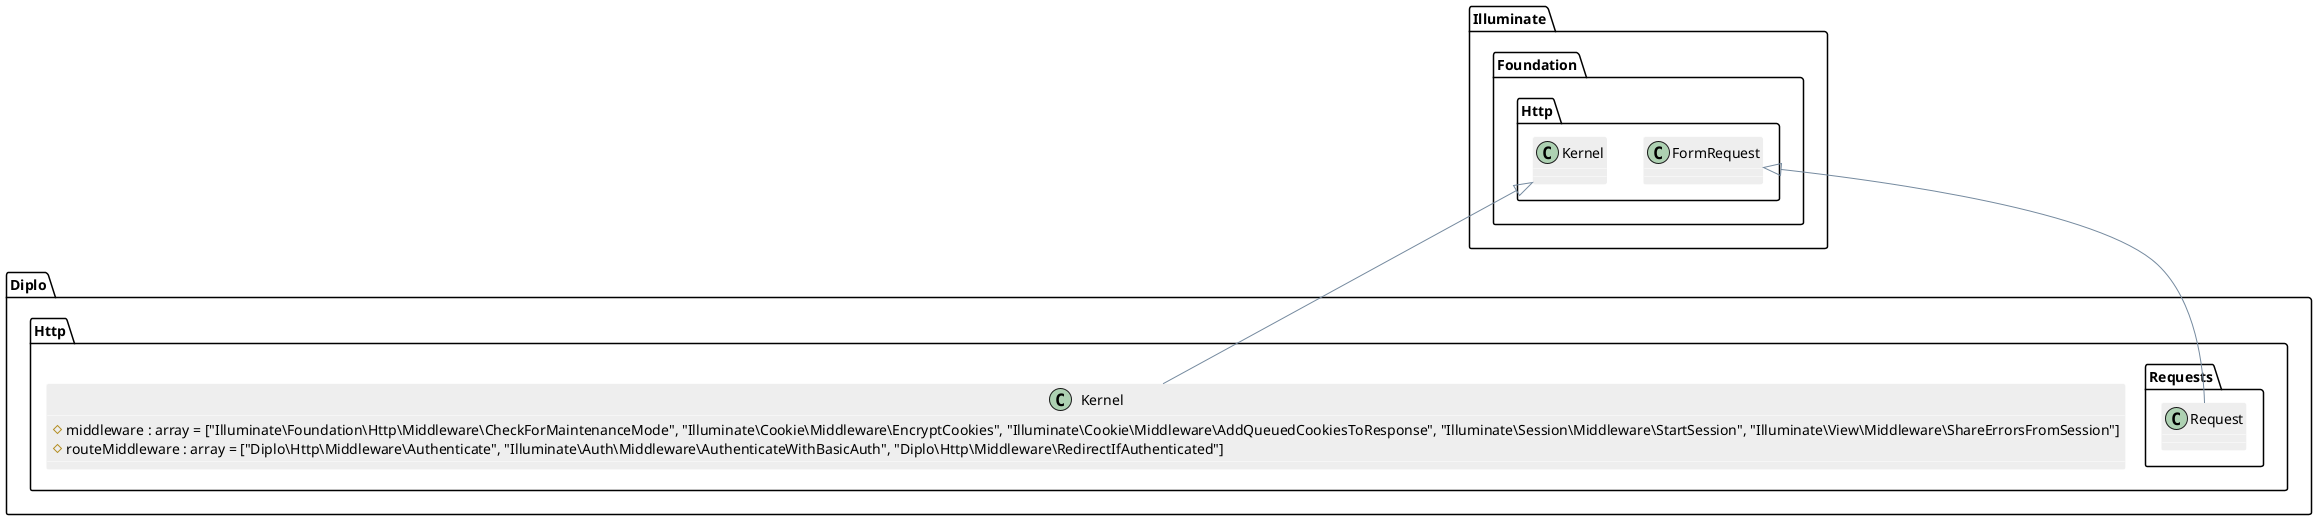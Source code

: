 @startuml

skinparam shadowing false
skinparam stereotypeCBackgroundColor #5B9BD5
' skinparam backgroundColor transparent

skinparam note {
  BackgroundColor #73AE42
  BorderColor #6CA43E
  FontColor white
}

skinparam class {
  BackgroundColor #EEEEEE
  ArrowColor #758A9F
  BorderColor #FFFFFF
}

skinparam sequence {
  ArrowColor #6CA43E

  LifeLineBorderColor #6CA43E
  LifeLineBackgroundColor #73AE42

  ParticipantBorderColor #2E75B5
  ParticipantBackgroundColor #5B9BD5

  ActorBorderColor #2E75B5
  ActorBackgroundColor #5B9BD5

  BoxLineColor #A5A5A5
}

skinparam state {
  BackgroundColor #EEEEEE
  ArrowColor #758A9F
  BorderColor #9E9E9E
}

skinparam usecase {
  BackgroundColor #EEEEEE
  BorderColor #9E9E9E

  ArrowColor #6CA43E
  ActorBorderColor #6CA43E
}

skinparam component {
  BackgroundColor #EEEEEE
  ArrowColor #758A9F
  BorderColor #9E9E9E
}

skinparam node {
  BackgroundColor #FFFFFF
  ArrowColor #758A9F
  BorderColor #9E9E9E
}

skinparam database {
  BackgroundColor #EEEEEE
  ArrowColor #758A9F
  BorderColor #9E9E9E
}
abstract class Diplo.Http.Requests.Request {
}
class Diplo.Http.Requests.Request extends Illuminate.Foundation.Http.FormRequest

class Diplo.Http.Kernel {
    #middleware : array = ["Illuminate\Foundation\Http\Middleware\CheckForMaintenanceMode", "Illuminate\Cookie\Middleware\EncryptCookies", "Illuminate\Cookie\Middleware\AddQueuedCookiesToResponse", "Illuminate\Session\Middleware\StartSession", "Illuminate\View\Middleware\ShareErrorsFromSession"]
    #routeMiddleware : array = ["Diplo\Http\Middleware\Authenticate", "Illuminate\Auth\Middleware\AuthenticateWithBasicAuth", "Diplo\Http\Middleware\RedirectIfAuthenticated"]
}
class Diplo.Http.Kernel extends Illuminate.Foundation.Http.Kernel
@enduml
